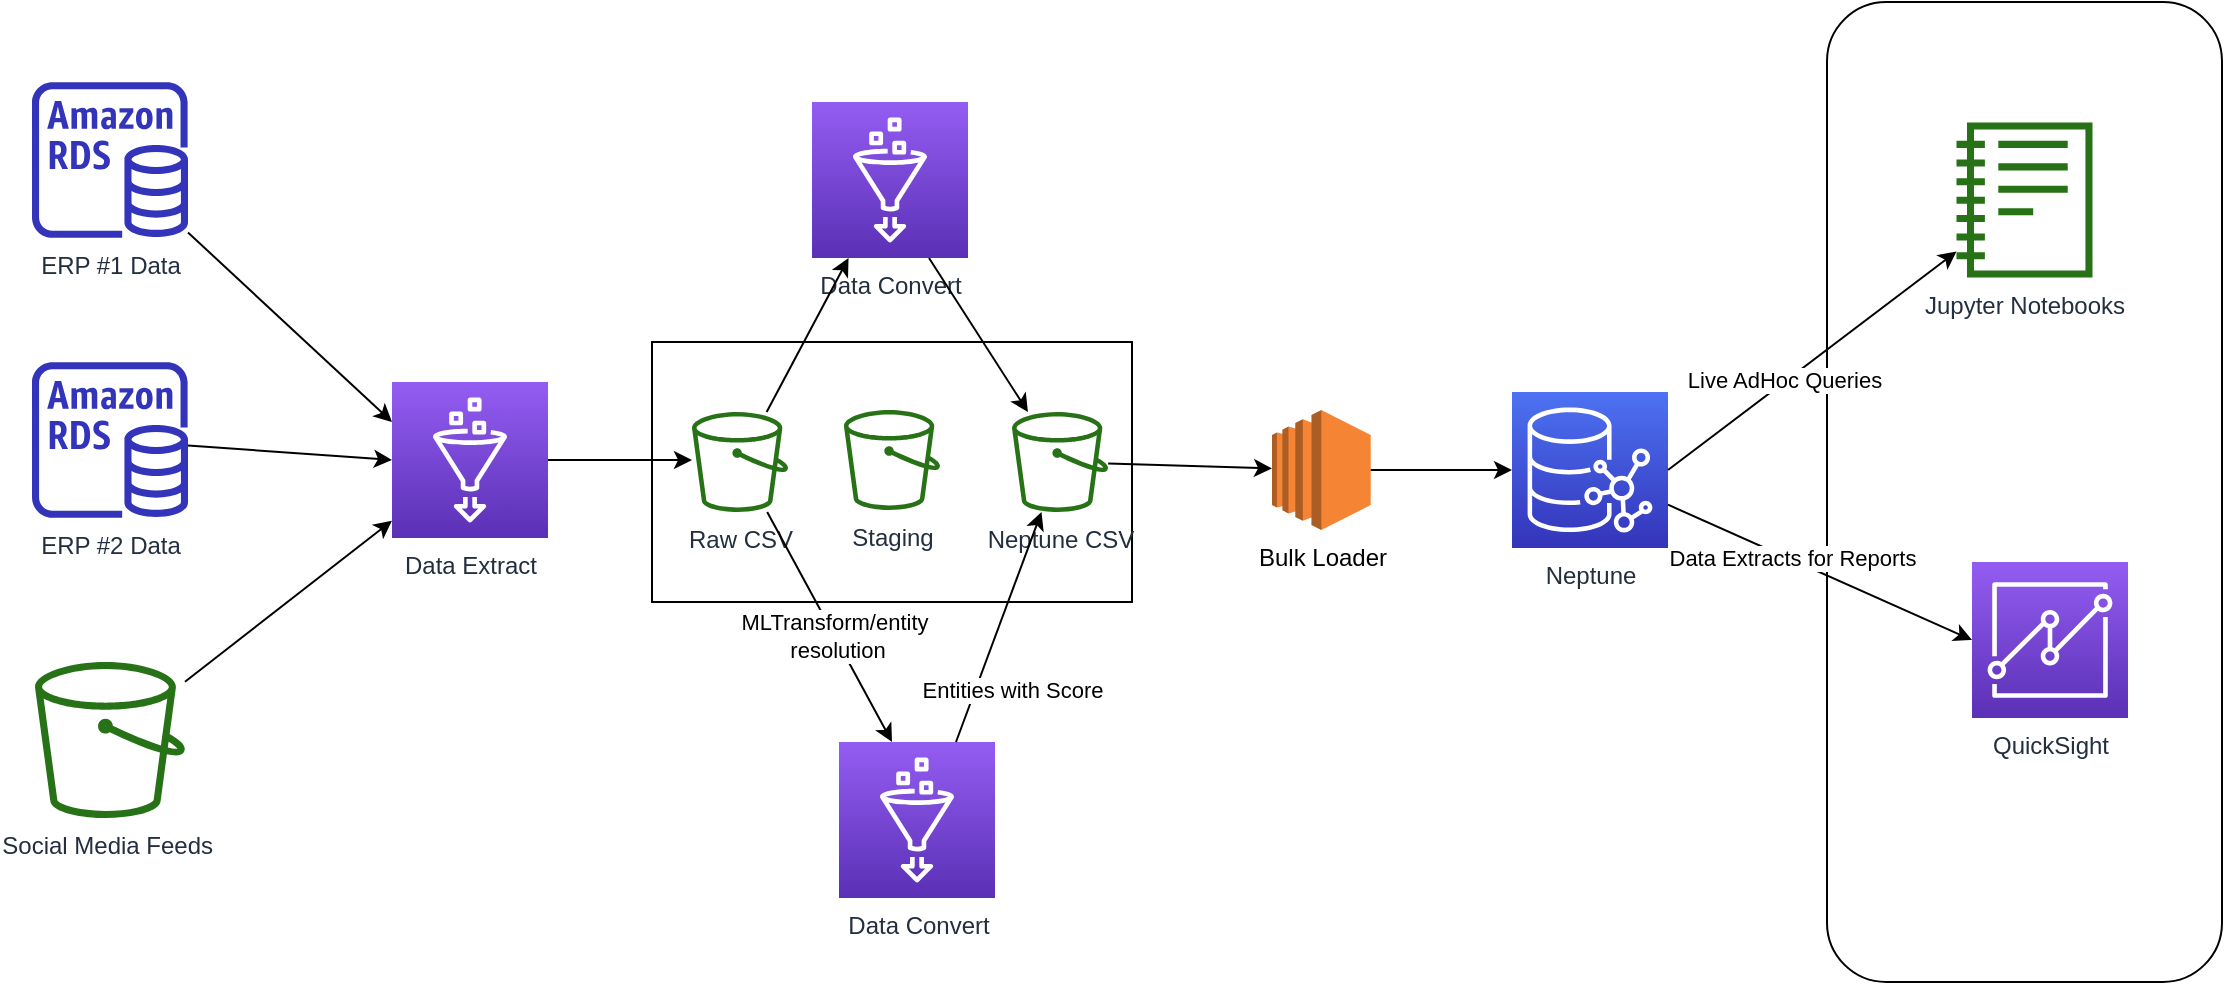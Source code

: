<mxfile version="14.7.6" type="github">
  <diagram id="Ht1M8jgEwFfnCIfOTk4-" name="Page-1">
    <mxGraphModel dx="946" dy="484" grid="1" gridSize="10" guides="1" tooltips="1" connect="1" arrows="1" fold="1" page="1" pageScale="1" pageWidth="1169" pageHeight="827" math="0" shadow="0">
      <root>
        <mxCell id="0" />
        <mxCell id="1" parent="0" />
        <mxCell id="XIe3vOlvN6VrBtcLrT3Q-22" value="" style="rounded=1;whiteSpace=wrap;html=1;rotation=90;" parent="1" vertex="1">
          <mxGeometry x="781.25" y="306.25" width="490" height="197.5" as="geometry" />
        </mxCell>
        <mxCell id="XIe3vOlvN6VrBtcLrT3Q-13" value="" style="rounded=0;whiteSpace=wrap;html=1;" parent="1" vertex="1">
          <mxGeometry x="340" y="330" width="240" height="130" as="geometry" />
        </mxCell>
        <mxCell id="XIe3vOlvN6VrBtcLrT3Q-1" value="ERP #1 Data" style="outlineConnect=0;fontColor=#232F3E;gradientColor=none;fillColor=#3334B9;strokeColor=none;dashed=0;verticalLabelPosition=bottom;verticalAlign=top;align=center;html=1;fontSize=12;fontStyle=0;aspect=fixed;pointerEvents=1;shape=mxgraph.aws4.rds_instance;" parent="1" vertex="1">
          <mxGeometry x="30" y="200" width="78" height="78" as="geometry" />
        </mxCell>
        <mxCell id="XIe3vOlvN6VrBtcLrT3Q-2" value="ERP #2 Data" style="outlineConnect=0;fontColor=#232F3E;gradientColor=none;fillColor=#3334B9;strokeColor=none;dashed=0;verticalLabelPosition=bottom;verticalAlign=top;align=center;html=1;fontSize=12;fontStyle=0;aspect=fixed;pointerEvents=1;shape=mxgraph.aws4.rds_instance;" parent="1" vertex="1">
          <mxGeometry x="30" y="340" width="78" height="78" as="geometry" />
        </mxCell>
        <mxCell id="XIe3vOlvN6VrBtcLrT3Q-3" value="Social Media Feeds&amp;nbsp;" style="outlineConnect=0;fontColor=#232F3E;gradientColor=none;fillColor=#277116;strokeColor=none;dashed=0;verticalLabelPosition=bottom;verticalAlign=top;align=center;html=1;fontSize=12;fontStyle=0;aspect=fixed;pointerEvents=1;shape=mxgraph.aws4.bucket;" parent="1" vertex="1">
          <mxGeometry x="31.5" y="490" width="75" height="78" as="geometry" />
        </mxCell>
        <mxCell id="XIe3vOlvN6VrBtcLrT3Q-5" value="" style="endArrow=classic;html=1;" parent="1" source="XIe3vOlvN6VrBtcLrT3Q-1" edge="1">
          <mxGeometry width="50" height="50" relative="1" as="geometry">
            <mxPoint x="490" y="410" as="sourcePoint" />
            <mxPoint x="210" y="370" as="targetPoint" />
          </mxGeometry>
        </mxCell>
        <mxCell id="XIe3vOlvN6VrBtcLrT3Q-6" value="" style="endArrow=classic;html=1;entryX=0;entryY=0.5;entryDx=0;entryDy=0;entryPerimeter=0;" parent="1" source="XIe3vOlvN6VrBtcLrT3Q-2" target="XIe3vOlvN6VrBtcLrT3Q-8" edge="1">
          <mxGeometry width="50" height="50" relative="1" as="geometry">
            <mxPoint x="118" y="259.019" as="sourcePoint" />
            <mxPoint x="290" y="378" as="targetPoint" />
          </mxGeometry>
        </mxCell>
        <mxCell id="XIe3vOlvN6VrBtcLrT3Q-7" value="" style="endArrow=classic;html=1;" parent="1" source="XIe3vOlvN6VrBtcLrT3Q-3" target="XIe3vOlvN6VrBtcLrT3Q-8" edge="1">
          <mxGeometry width="50" height="50" relative="1" as="geometry">
            <mxPoint x="128" y="269.019" as="sourcePoint" />
            <mxPoint x="270" y="430" as="targetPoint" />
          </mxGeometry>
        </mxCell>
        <mxCell id="XIe3vOlvN6VrBtcLrT3Q-8" value="Data Extract" style="points=[[0,0,0],[0.25,0,0],[0.5,0,0],[0.75,0,0],[1,0,0],[0,1,0],[0.25,1,0],[0.5,1,0],[0.75,1,0],[1,1,0],[0,0.25,0],[0,0.5,0],[0,0.75,0],[1,0.25,0],[1,0.5,0],[1,0.75,0]];outlineConnect=0;fontColor=#232F3E;gradientColor=#945DF2;gradientDirection=north;fillColor=#5A30B5;strokeColor=#ffffff;dashed=0;verticalLabelPosition=bottom;verticalAlign=top;align=center;html=1;fontSize=12;fontStyle=0;aspect=fixed;shape=mxgraph.aws4.resourceIcon;resIcon=mxgraph.aws4.glue;" parent="1" vertex="1">
          <mxGeometry x="210" y="350" width="78" height="78" as="geometry" />
        </mxCell>
        <mxCell id="XIe3vOlvN6VrBtcLrT3Q-9" value="" style="endArrow=classic;html=1;exitX=1;exitY=0.5;exitDx=0;exitDy=0;exitPerimeter=0;" parent="1" source="XIe3vOlvN6VrBtcLrT3Q-8" edge="1">
          <mxGeometry width="50" height="50" relative="1" as="geometry">
            <mxPoint x="118" y="271.365" as="sourcePoint" />
            <mxPoint x="360" y="389" as="targetPoint" />
          </mxGeometry>
        </mxCell>
        <mxCell id="XIe3vOlvN6VrBtcLrT3Q-10" value="Data Convert" style="points=[[0,0,0],[0.25,0,0],[0.5,0,0],[0.75,0,0],[1,0,0],[0,1,0],[0.25,1,0],[0.5,1,0],[0.75,1,0],[1,1,0],[0,0.25,0],[0,0.5,0],[0,0.75,0],[1,0.25,0],[1,0.5,0],[1,0.75,0]];outlineConnect=0;fontColor=#232F3E;gradientColor=#945DF2;gradientDirection=north;fillColor=#5A30B5;strokeColor=#ffffff;dashed=0;verticalLabelPosition=bottom;verticalAlign=top;align=center;html=1;fontSize=12;fontStyle=0;aspect=fixed;shape=mxgraph.aws4.resourceIcon;resIcon=mxgraph.aws4.glue;" parent="1" vertex="1">
          <mxGeometry x="420" y="210" width="78" height="78" as="geometry" />
        </mxCell>
        <mxCell id="XIe3vOlvN6VrBtcLrT3Q-11" value="" style="endArrow=classic;html=1;" parent="1" source="XIe3vOlvN6VrBtcLrT3Q-14" target="XIe3vOlvN6VrBtcLrT3Q-10" edge="1">
          <mxGeometry width="50" height="50" relative="1" as="geometry">
            <mxPoint x="570" y="378.5" as="sourcePoint" />
            <mxPoint x="652" y="378.5" as="targetPoint" />
          </mxGeometry>
        </mxCell>
        <mxCell id="XIe3vOlvN6VrBtcLrT3Q-14" value="Raw CSV" style="outlineConnect=0;fontColor=#232F3E;gradientColor=none;fillColor=#277116;strokeColor=none;dashed=0;verticalLabelPosition=bottom;verticalAlign=top;align=center;html=1;fontSize=12;fontStyle=0;aspect=fixed;pointerEvents=1;shape=mxgraph.aws4.bucket;" parent="1" vertex="1">
          <mxGeometry x="360" y="365" width="48.08" height="50" as="geometry" />
        </mxCell>
        <mxCell id="XIe3vOlvN6VrBtcLrT3Q-15" value="Neptune CSV" style="outlineConnect=0;fontColor=#232F3E;gradientColor=none;fillColor=#277116;strokeColor=none;dashed=0;verticalLabelPosition=bottom;verticalAlign=top;align=center;html=1;fontSize=12;fontStyle=0;aspect=fixed;pointerEvents=1;shape=mxgraph.aws4.bucket;" parent="1" vertex="1">
          <mxGeometry x="520" y="365" width="48.08" height="50" as="geometry" />
        </mxCell>
        <mxCell id="XIe3vOlvN6VrBtcLrT3Q-16" value="" style="endArrow=classic;html=1;exitX=0.75;exitY=1;exitDx=0;exitDy=0;exitPerimeter=0;" parent="1" source="XIe3vOlvN6VrBtcLrT3Q-10" target="XIe3vOlvN6VrBtcLrT3Q-15" edge="1">
          <mxGeometry width="50" height="50" relative="1" as="geometry">
            <mxPoint x="440.271" y="374.046" as="sourcePoint" />
            <mxPoint x="590" y="280" as="targetPoint" />
          </mxGeometry>
        </mxCell>
        <mxCell id="XIe3vOlvN6VrBtcLrT3Q-18" value="Bulk Loader" style="outlineConnect=0;dashed=0;verticalLabelPosition=bottom;verticalAlign=top;align=center;html=1;shape=mxgraph.aws3.ec2;fillColor=#F58534;gradientColor=none;" parent="1" vertex="1">
          <mxGeometry x="650" y="364" width="49.35" height="60" as="geometry" />
        </mxCell>
        <mxCell id="XIe3vOlvN6VrBtcLrT3Q-19" value="" style="endArrow=classic;html=1;" parent="1" source="XIe3vOlvN6VrBtcLrT3Q-15" target="XIe3vOlvN6VrBtcLrT3Q-18" edge="1">
          <mxGeometry width="50" height="50" relative="1" as="geometry">
            <mxPoint x="730" y="375" as="sourcePoint" />
            <mxPoint x="510" y="510" as="targetPoint" />
          </mxGeometry>
        </mxCell>
        <mxCell id="XIe3vOlvN6VrBtcLrT3Q-20" value="Neptune" style="points=[[0,0,0],[0.25,0,0],[0.5,0,0],[0.75,0,0],[1,0,0],[0,1,0],[0.25,1,0],[0.5,1,0],[0.75,1,0],[1,1,0],[0,0.25,0],[0,0.5,0],[0,0.75,0],[1,0.25,0],[1,0.5,0],[1,0.75,0]];outlineConnect=0;fontColor=#232F3E;gradientColor=#4D72F3;gradientDirection=north;fillColor=#3334B9;strokeColor=#ffffff;dashed=0;verticalLabelPosition=bottom;verticalAlign=top;align=center;html=1;fontSize=12;fontStyle=0;aspect=fixed;shape=mxgraph.aws4.resourceIcon;resIcon=mxgraph.aws4.neptune;" parent="1" vertex="1">
          <mxGeometry x="770" y="355" width="78" height="78" as="geometry" />
        </mxCell>
        <mxCell id="XIe3vOlvN6VrBtcLrT3Q-21" value="" style="endArrow=classic;html=1;exitX=1;exitY=0.5;exitDx=0;exitDy=0;exitPerimeter=0;" parent="1" source="XIe3vOlvN6VrBtcLrT3Q-18" target="XIe3vOlvN6VrBtcLrT3Q-20" edge="1">
          <mxGeometry width="50" height="50" relative="1" as="geometry">
            <mxPoint x="558.08" y="400.638" as="sourcePoint" />
            <mxPoint x="660" y="403.345" as="targetPoint" />
          </mxGeometry>
        </mxCell>
        <mxCell id="XIe3vOlvN6VrBtcLrT3Q-24" value="Jupyter Notebooks" style="outlineConnect=0;fontColor=#232F3E;gradientColor=none;fillColor=#277116;strokeColor=none;dashed=0;verticalLabelPosition=bottom;verticalAlign=top;align=center;html=1;fontSize=12;fontStyle=0;aspect=fixed;pointerEvents=1;shape=mxgraph.aws4.notebook;" parent="1" vertex="1">
          <mxGeometry x="992.25" y="220" width="68" height="78" as="geometry" />
        </mxCell>
        <mxCell id="XIe3vOlvN6VrBtcLrT3Q-25" value="QuickSight" style="points=[[0,0,0],[0.25,0,0],[0.5,0,0],[0.75,0,0],[1,0,0],[0,1,0],[0.25,1,0],[0.5,1,0],[0.75,1,0],[1,1,0],[0,0.25,0],[0,0.5,0],[0,0.75,0],[1,0.25,0],[1,0.5,0],[1,0.75,0]];outlineConnect=0;fontColor=#232F3E;gradientColor=#945DF2;gradientDirection=north;fillColor=#5A30B5;strokeColor=#ffffff;dashed=0;verticalLabelPosition=bottom;verticalAlign=top;align=center;html=1;fontSize=12;fontStyle=0;aspect=fixed;shape=mxgraph.aws4.resourceIcon;resIcon=mxgraph.aws4.quicksight;" parent="1" vertex="1">
          <mxGeometry x="1000" y="440" width="78" height="78" as="geometry" />
        </mxCell>
        <mxCell id="XIe3vOlvN6VrBtcLrT3Q-26" value="" style="endArrow=classic;html=1;exitX=1;exitY=0.5;exitDx=0;exitDy=0;exitPerimeter=0;" parent="1" source="XIe3vOlvN6VrBtcLrT3Q-20" target="XIe3vOlvN6VrBtcLrT3Q-24" edge="1">
          <mxGeometry width="50" height="50" relative="1" as="geometry">
            <mxPoint x="709.35" y="404" as="sourcePoint" />
            <mxPoint x="780" y="404" as="targetPoint" />
          </mxGeometry>
        </mxCell>
        <mxCell id="XIe3vOlvN6VrBtcLrT3Q-27" value="Live AdHoc Queries" style="edgeLabel;html=1;align=center;verticalAlign=middle;resizable=0;points=[];" parent="XIe3vOlvN6VrBtcLrT3Q-26" vertex="1" connectable="0">
          <mxGeometry x="-0.189" y="1" relative="1" as="geometry">
            <mxPoint as="offset" />
          </mxGeometry>
        </mxCell>
        <mxCell id="XIe3vOlvN6VrBtcLrT3Q-28" value="" style="endArrow=classic;html=1;entryX=0;entryY=0.5;entryDx=0;entryDy=0;entryPerimeter=0;" parent="1" source="XIe3vOlvN6VrBtcLrT3Q-20" edge="1" target="XIe3vOlvN6VrBtcLrT3Q-25">
          <mxGeometry width="50" height="50" relative="1" as="geometry">
            <mxPoint x="858" y="404" as="sourcePoint" />
            <mxPoint x="980" y="480" as="targetPoint" />
          </mxGeometry>
        </mxCell>
        <mxCell id="XIe3vOlvN6VrBtcLrT3Q-29" value="Data Extracts for Reports" style="edgeLabel;html=1;align=center;verticalAlign=middle;resizable=0;points=[];" parent="XIe3vOlvN6VrBtcLrT3Q-28" vertex="1" connectable="0">
          <mxGeometry x="-0.189" y="1" relative="1" as="geometry">
            <mxPoint as="offset" />
          </mxGeometry>
        </mxCell>
        <mxCell id="x2U46b71MwXxRgCBFLIq-1" value="Data Convert" style="points=[[0,0,0],[0.25,0,0],[0.5,0,0],[0.75,0,0],[1,0,0],[0,1,0],[0.25,1,0],[0.5,1,0],[0.75,1,0],[1,1,0],[0,0.25,0],[0,0.5,0],[0,0.75,0],[1,0.25,0],[1,0.5,0],[1,0.75,0]];outlineConnect=0;fontColor=#232F3E;gradientColor=#945DF2;gradientDirection=north;fillColor=#5A30B5;strokeColor=#ffffff;dashed=0;verticalLabelPosition=bottom;verticalAlign=top;align=center;html=1;fontSize=12;fontStyle=0;aspect=fixed;shape=mxgraph.aws4.resourceIcon;resIcon=mxgraph.aws4.glue;" vertex="1" parent="1">
          <mxGeometry x="433.5" y="530" width="78" height="78" as="geometry" />
        </mxCell>
        <mxCell id="x2U46b71MwXxRgCBFLIq-2" value="" style="endArrow=classic;html=1;" edge="1" parent="1" source="XIe3vOlvN6VrBtcLrT3Q-14">
          <mxGeometry width="50" height="50" relative="1" as="geometry">
            <mxPoint x="560" y="580" as="sourcePoint" />
            <mxPoint x="460" y="530" as="targetPoint" />
          </mxGeometry>
        </mxCell>
        <mxCell id="x2U46b71MwXxRgCBFLIq-3" value="MLTransform/entity&lt;br&gt;&amp;nbsp;resolution" style="edgeLabel;html=1;align=center;verticalAlign=middle;resizable=0;points=[];" vertex="1" connectable="0" parent="x2U46b71MwXxRgCBFLIq-2">
          <mxGeometry x="0.068" relative="1" as="geometry">
            <mxPoint as="offset" />
          </mxGeometry>
        </mxCell>
        <mxCell id="x2U46b71MwXxRgCBFLIq-4" value="" style="endArrow=classic;html=1;exitX=0.75;exitY=0;exitDx=0;exitDy=0;exitPerimeter=0;" edge="1" parent="1" source="x2U46b71MwXxRgCBFLIq-1" target="XIe3vOlvN6VrBtcLrT3Q-15">
          <mxGeometry width="50" height="50" relative="1" as="geometry">
            <mxPoint x="600.004" y="503.754" as="sourcePoint" />
            <mxPoint x="629.6" y="619.8" as="targetPoint" />
          </mxGeometry>
        </mxCell>
        <mxCell id="x2U46b71MwXxRgCBFLIq-5" value="Entities with Score" style="edgeLabel;html=1;align=center;verticalAlign=middle;resizable=0;points=[];" vertex="1" connectable="0" parent="x2U46b71MwXxRgCBFLIq-4">
          <mxGeometry x="0.068" relative="1" as="geometry">
            <mxPoint x="5" y="35" as="offset" />
          </mxGeometry>
        </mxCell>
        <mxCell id="x2U46b71MwXxRgCBFLIq-6" value="Staging" style="outlineConnect=0;fontColor=#232F3E;gradientColor=none;fillColor=#277116;strokeColor=none;dashed=0;verticalLabelPosition=bottom;verticalAlign=top;align=center;html=1;fontSize=12;fontStyle=0;aspect=fixed;pointerEvents=1;shape=mxgraph.aws4.bucket;" vertex="1" parent="1">
          <mxGeometry x="435.96" y="364" width="48.08" height="50" as="geometry" />
        </mxCell>
      </root>
    </mxGraphModel>
  </diagram>
</mxfile>

